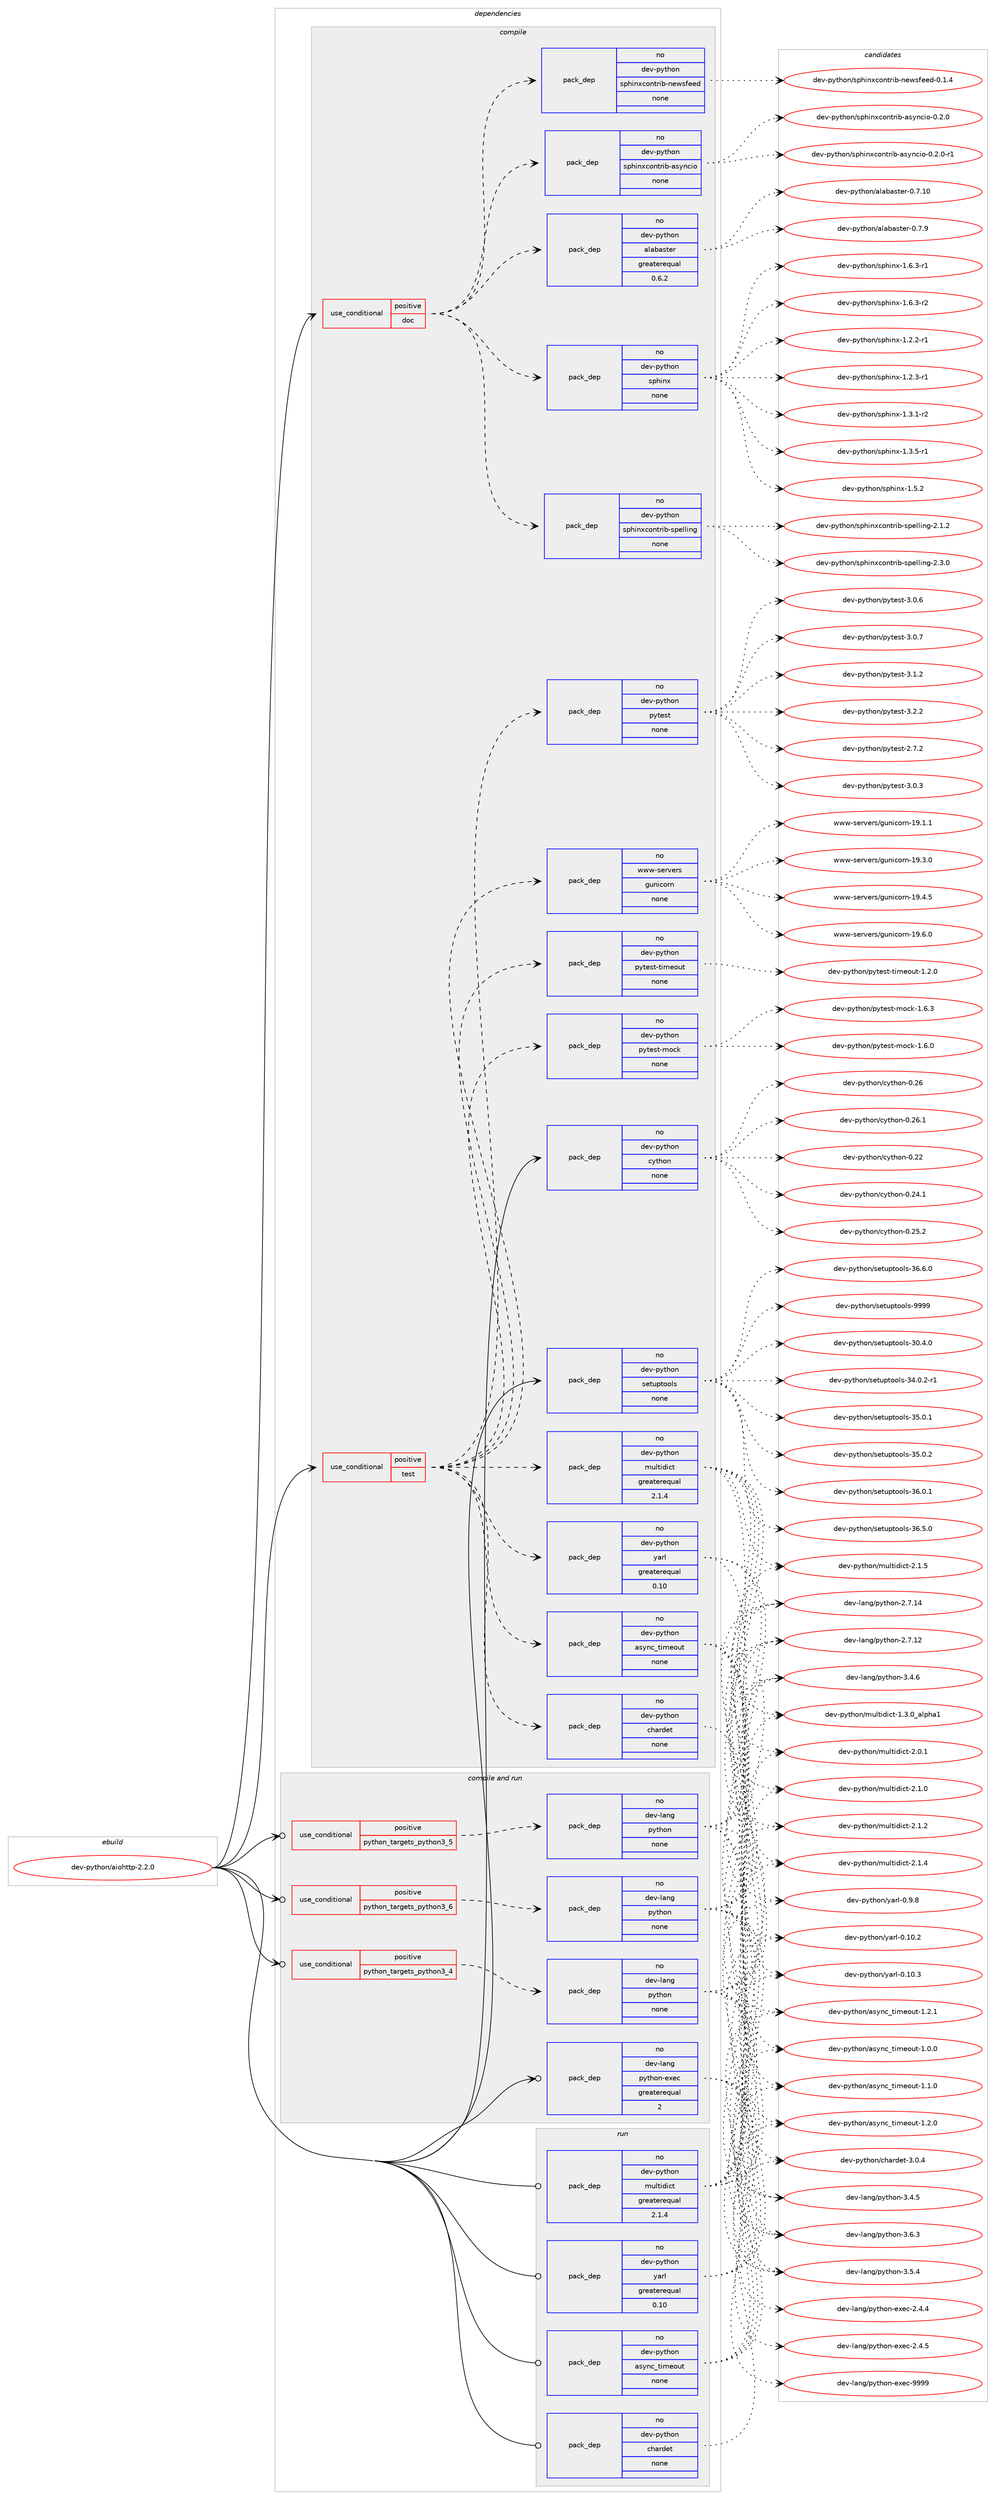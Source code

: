 digraph prolog {

# *************
# Graph options
# *************

newrank=true;
concentrate=true;
compound=true;
graph [rankdir=LR,fontname=Helvetica,fontsize=10,ranksep=1.5];#, ranksep=2.5, nodesep=0.2];
edge  [arrowhead=vee];
node  [fontname=Helvetica,fontsize=10];

# **********
# The ebuild
# **********

subgraph cluster_leftcol {
color=gray;
rank=same;
label=<<i>ebuild</i>>;
id [label="dev-python/aiohttp-2.2.0", color=red, width=4, href="../dev-python/aiohttp-2.2.0.svg"];
}

# ****************
# The dependencies
# ****************

subgraph cluster_midcol {
color=gray;
label=<<i>dependencies</i>>;
subgraph cluster_compile {
fillcolor="#eeeeee";
style=filled;
label=<<i>compile</i>>;
subgraph cond29267 {
dependency145878 [label=<<TABLE BORDER="0" CELLBORDER="1" CELLSPACING="0" CELLPADDING="4"><TR><TD ROWSPAN="3" CELLPADDING="10">use_conditional</TD></TR><TR><TD>positive</TD></TR><TR><TD>doc</TD></TR></TABLE>>, shape=none, color=red];
subgraph pack112794 {
dependency145879 [label=<<TABLE BORDER="0" CELLBORDER="1" CELLSPACING="0" CELLPADDING="4" WIDTH="220"><TR><TD ROWSPAN="6" CELLPADDING="30">pack_dep</TD></TR><TR><TD WIDTH="110">no</TD></TR><TR><TD>dev-python</TD></TR><TR><TD>alabaster</TD></TR><TR><TD>greaterequal</TD></TR><TR><TD>0.6.2</TD></TR></TABLE>>, shape=none, color=blue];
}
dependency145878:e -> dependency145879:w [weight=20,style="dashed",arrowhead="vee"];
subgraph pack112795 {
dependency145880 [label=<<TABLE BORDER="0" CELLBORDER="1" CELLSPACING="0" CELLPADDING="4" WIDTH="220"><TR><TD ROWSPAN="6" CELLPADDING="30">pack_dep</TD></TR><TR><TD WIDTH="110">no</TD></TR><TR><TD>dev-python</TD></TR><TR><TD>sphinxcontrib-asyncio</TD></TR><TR><TD>none</TD></TR><TR><TD></TD></TR></TABLE>>, shape=none, color=blue];
}
dependency145878:e -> dependency145880:w [weight=20,style="dashed",arrowhead="vee"];
subgraph pack112796 {
dependency145881 [label=<<TABLE BORDER="0" CELLBORDER="1" CELLSPACING="0" CELLPADDING="4" WIDTH="220"><TR><TD ROWSPAN="6" CELLPADDING="30">pack_dep</TD></TR><TR><TD WIDTH="110">no</TD></TR><TR><TD>dev-python</TD></TR><TR><TD>sphinxcontrib-newsfeed</TD></TR><TR><TD>none</TD></TR><TR><TD></TD></TR></TABLE>>, shape=none, color=blue];
}
dependency145878:e -> dependency145881:w [weight=20,style="dashed",arrowhead="vee"];
subgraph pack112797 {
dependency145882 [label=<<TABLE BORDER="0" CELLBORDER="1" CELLSPACING="0" CELLPADDING="4" WIDTH="220"><TR><TD ROWSPAN="6" CELLPADDING="30">pack_dep</TD></TR><TR><TD WIDTH="110">no</TD></TR><TR><TD>dev-python</TD></TR><TR><TD>sphinxcontrib-spelling</TD></TR><TR><TD>none</TD></TR><TR><TD></TD></TR></TABLE>>, shape=none, color=blue];
}
dependency145878:e -> dependency145882:w [weight=20,style="dashed",arrowhead="vee"];
subgraph pack112798 {
dependency145883 [label=<<TABLE BORDER="0" CELLBORDER="1" CELLSPACING="0" CELLPADDING="4" WIDTH="220"><TR><TD ROWSPAN="6" CELLPADDING="30">pack_dep</TD></TR><TR><TD WIDTH="110">no</TD></TR><TR><TD>dev-python</TD></TR><TR><TD>sphinx</TD></TR><TR><TD>none</TD></TR><TR><TD></TD></TR></TABLE>>, shape=none, color=blue];
}
dependency145878:e -> dependency145883:w [weight=20,style="dashed",arrowhead="vee"];
}
id:e -> dependency145878:w [weight=20,style="solid",arrowhead="vee"];
subgraph cond29268 {
dependency145884 [label=<<TABLE BORDER="0" CELLBORDER="1" CELLSPACING="0" CELLPADDING="4"><TR><TD ROWSPAN="3" CELLPADDING="10">use_conditional</TD></TR><TR><TD>positive</TD></TR><TR><TD>test</TD></TR></TABLE>>, shape=none, color=red];
subgraph pack112799 {
dependency145885 [label=<<TABLE BORDER="0" CELLBORDER="1" CELLSPACING="0" CELLPADDING="4" WIDTH="220"><TR><TD ROWSPAN="6" CELLPADDING="30">pack_dep</TD></TR><TR><TD WIDTH="110">no</TD></TR><TR><TD>dev-python</TD></TR><TR><TD>async_timeout</TD></TR><TR><TD>none</TD></TR><TR><TD></TD></TR></TABLE>>, shape=none, color=blue];
}
dependency145884:e -> dependency145885:w [weight=20,style="dashed",arrowhead="vee"];
subgraph pack112800 {
dependency145886 [label=<<TABLE BORDER="0" CELLBORDER="1" CELLSPACING="0" CELLPADDING="4" WIDTH="220"><TR><TD ROWSPAN="6" CELLPADDING="30">pack_dep</TD></TR><TR><TD WIDTH="110">no</TD></TR><TR><TD>dev-python</TD></TR><TR><TD>chardet</TD></TR><TR><TD>none</TD></TR><TR><TD></TD></TR></TABLE>>, shape=none, color=blue];
}
dependency145884:e -> dependency145886:w [weight=20,style="dashed",arrowhead="vee"];
subgraph pack112801 {
dependency145887 [label=<<TABLE BORDER="0" CELLBORDER="1" CELLSPACING="0" CELLPADDING="4" WIDTH="220"><TR><TD ROWSPAN="6" CELLPADDING="30">pack_dep</TD></TR><TR><TD WIDTH="110">no</TD></TR><TR><TD>dev-python</TD></TR><TR><TD>multidict</TD></TR><TR><TD>greaterequal</TD></TR><TR><TD>2.1.4</TD></TR></TABLE>>, shape=none, color=blue];
}
dependency145884:e -> dependency145887:w [weight=20,style="dashed",arrowhead="vee"];
subgraph pack112802 {
dependency145888 [label=<<TABLE BORDER="0" CELLBORDER="1" CELLSPACING="0" CELLPADDING="4" WIDTH="220"><TR><TD ROWSPAN="6" CELLPADDING="30">pack_dep</TD></TR><TR><TD WIDTH="110">no</TD></TR><TR><TD>dev-python</TD></TR><TR><TD>yarl</TD></TR><TR><TD>greaterequal</TD></TR><TR><TD>0.10</TD></TR></TABLE>>, shape=none, color=blue];
}
dependency145884:e -> dependency145888:w [weight=20,style="dashed",arrowhead="vee"];
subgraph pack112803 {
dependency145889 [label=<<TABLE BORDER="0" CELLBORDER="1" CELLSPACING="0" CELLPADDING="4" WIDTH="220"><TR><TD ROWSPAN="6" CELLPADDING="30">pack_dep</TD></TR><TR><TD WIDTH="110">no</TD></TR><TR><TD>dev-python</TD></TR><TR><TD>pytest</TD></TR><TR><TD>none</TD></TR><TR><TD></TD></TR></TABLE>>, shape=none, color=blue];
}
dependency145884:e -> dependency145889:w [weight=20,style="dashed",arrowhead="vee"];
subgraph pack112804 {
dependency145890 [label=<<TABLE BORDER="0" CELLBORDER="1" CELLSPACING="0" CELLPADDING="4" WIDTH="220"><TR><TD ROWSPAN="6" CELLPADDING="30">pack_dep</TD></TR><TR><TD WIDTH="110">no</TD></TR><TR><TD>dev-python</TD></TR><TR><TD>pytest-mock</TD></TR><TR><TD>none</TD></TR><TR><TD></TD></TR></TABLE>>, shape=none, color=blue];
}
dependency145884:e -> dependency145890:w [weight=20,style="dashed",arrowhead="vee"];
subgraph pack112805 {
dependency145891 [label=<<TABLE BORDER="0" CELLBORDER="1" CELLSPACING="0" CELLPADDING="4" WIDTH="220"><TR><TD ROWSPAN="6" CELLPADDING="30">pack_dep</TD></TR><TR><TD WIDTH="110">no</TD></TR><TR><TD>dev-python</TD></TR><TR><TD>pytest-timeout</TD></TR><TR><TD>none</TD></TR><TR><TD></TD></TR></TABLE>>, shape=none, color=blue];
}
dependency145884:e -> dependency145891:w [weight=20,style="dashed",arrowhead="vee"];
subgraph pack112806 {
dependency145892 [label=<<TABLE BORDER="0" CELLBORDER="1" CELLSPACING="0" CELLPADDING="4" WIDTH="220"><TR><TD ROWSPAN="6" CELLPADDING="30">pack_dep</TD></TR><TR><TD WIDTH="110">no</TD></TR><TR><TD>www-servers</TD></TR><TR><TD>gunicorn</TD></TR><TR><TD>none</TD></TR><TR><TD></TD></TR></TABLE>>, shape=none, color=blue];
}
dependency145884:e -> dependency145892:w [weight=20,style="dashed",arrowhead="vee"];
}
id:e -> dependency145884:w [weight=20,style="solid",arrowhead="vee"];
subgraph pack112807 {
dependency145893 [label=<<TABLE BORDER="0" CELLBORDER="1" CELLSPACING="0" CELLPADDING="4" WIDTH="220"><TR><TD ROWSPAN="6" CELLPADDING="30">pack_dep</TD></TR><TR><TD WIDTH="110">no</TD></TR><TR><TD>dev-python</TD></TR><TR><TD>cython</TD></TR><TR><TD>none</TD></TR><TR><TD></TD></TR></TABLE>>, shape=none, color=blue];
}
id:e -> dependency145893:w [weight=20,style="solid",arrowhead="vee"];
subgraph pack112808 {
dependency145894 [label=<<TABLE BORDER="0" CELLBORDER="1" CELLSPACING="0" CELLPADDING="4" WIDTH="220"><TR><TD ROWSPAN="6" CELLPADDING="30">pack_dep</TD></TR><TR><TD WIDTH="110">no</TD></TR><TR><TD>dev-python</TD></TR><TR><TD>setuptools</TD></TR><TR><TD>none</TD></TR><TR><TD></TD></TR></TABLE>>, shape=none, color=blue];
}
id:e -> dependency145894:w [weight=20,style="solid",arrowhead="vee"];
}
subgraph cluster_compileandrun {
fillcolor="#eeeeee";
style=filled;
label=<<i>compile and run</i>>;
subgraph cond29269 {
dependency145895 [label=<<TABLE BORDER="0" CELLBORDER="1" CELLSPACING="0" CELLPADDING="4"><TR><TD ROWSPAN="3" CELLPADDING="10">use_conditional</TD></TR><TR><TD>positive</TD></TR><TR><TD>python_targets_python3_4</TD></TR></TABLE>>, shape=none, color=red];
subgraph pack112809 {
dependency145896 [label=<<TABLE BORDER="0" CELLBORDER="1" CELLSPACING="0" CELLPADDING="4" WIDTH="220"><TR><TD ROWSPAN="6" CELLPADDING="30">pack_dep</TD></TR><TR><TD WIDTH="110">no</TD></TR><TR><TD>dev-lang</TD></TR><TR><TD>python</TD></TR><TR><TD>none</TD></TR><TR><TD></TD></TR></TABLE>>, shape=none, color=blue];
}
dependency145895:e -> dependency145896:w [weight=20,style="dashed",arrowhead="vee"];
}
id:e -> dependency145895:w [weight=20,style="solid",arrowhead="odotvee"];
subgraph cond29270 {
dependency145897 [label=<<TABLE BORDER="0" CELLBORDER="1" CELLSPACING="0" CELLPADDING="4"><TR><TD ROWSPAN="3" CELLPADDING="10">use_conditional</TD></TR><TR><TD>positive</TD></TR><TR><TD>python_targets_python3_5</TD></TR></TABLE>>, shape=none, color=red];
subgraph pack112810 {
dependency145898 [label=<<TABLE BORDER="0" CELLBORDER="1" CELLSPACING="0" CELLPADDING="4" WIDTH="220"><TR><TD ROWSPAN="6" CELLPADDING="30">pack_dep</TD></TR><TR><TD WIDTH="110">no</TD></TR><TR><TD>dev-lang</TD></TR><TR><TD>python</TD></TR><TR><TD>none</TD></TR><TR><TD></TD></TR></TABLE>>, shape=none, color=blue];
}
dependency145897:e -> dependency145898:w [weight=20,style="dashed",arrowhead="vee"];
}
id:e -> dependency145897:w [weight=20,style="solid",arrowhead="odotvee"];
subgraph cond29271 {
dependency145899 [label=<<TABLE BORDER="0" CELLBORDER="1" CELLSPACING="0" CELLPADDING="4"><TR><TD ROWSPAN="3" CELLPADDING="10">use_conditional</TD></TR><TR><TD>positive</TD></TR><TR><TD>python_targets_python3_6</TD></TR></TABLE>>, shape=none, color=red];
subgraph pack112811 {
dependency145900 [label=<<TABLE BORDER="0" CELLBORDER="1" CELLSPACING="0" CELLPADDING="4" WIDTH="220"><TR><TD ROWSPAN="6" CELLPADDING="30">pack_dep</TD></TR><TR><TD WIDTH="110">no</TD></TR><TR><TD>dev-lang</TD></TR><TR><TD>python</TD></TR><TR><TD>none</TD></TR><TR><TD></TD></TR></TABLE>>, shape=none, color=blue];
}
dependency145899:e -> dependency145900:w [weight=20,style="dashed",arrowhead="vee"];
}
id:e -> dependency145899:w [weight=20,style="solid",arrowhead="odotvee"];
subgraph pack112812 {
dependency145901 [label=<<TABLE BORDER="0" CELLBORDER="1" CELLSPACING="0" CELLPADDING="4" WIDTH="220"><TR><TD ROWSPAN="6" CELLPADDING="30">pack_dep</TD></TR><TR><TD WIDTH="110">no</TD></TR><TR><TD>dev-lang</TD></TR><TR><TD>python-exec</TD></TR><TR><TD>greaterequal</TD></TR><TR><TD>2</TD></TR></TABLE>>, shape=none, color=blue];
}
id:e -> dependency145901:w [weight=20,style="solid",arrowhead="odotvee"];
}
subgraph cluster_run {
fillcolor="#eeeeee";
style=filled;
label=<<i>run</i>>;
subgraph pack112813 {
dependency145902 [label=<<TABLE BORDER="0" CELLBORDER="1" CELLSPACING="0" CELLPADDING="4" WIDTH="220"><TR><TD ROWSPAN="6" CELLPADDING="30">pack_dep</TD></TR><TR><TD WIDTH="110">no</TD></TR><TR><TD>dev-python</TD></TR><TR><TD>async_timeout</TD></TR><TR><TD>none</TD></TR><TR><TD></TD></TR></TABLE>>, shape=none, color=blue];
}
id:e -> dependency145902:w [weight=20,style="solid",arrowhead="odot"];
subgraph pack112814 {
dependency145903 [label=<<TABLE BORDER="0" CELLBORDER="1" CELLSPACING="0" CELLPADDING="4" WIDTH="220"><TR><TD ROWSPAN="6" CELLPADDING="30">pack_dep</TD></TR><TR><TD WIDTH="110">no</TD></TR><TR><TD>dev-python</TD></TR><TR><TD>chardet</TD></TR><TR><TD>none</TD></TR><TR><TD></TD></TR></TABLE>>, shape=none, color=blue];
}
id:e -> dependency145903:w [weight=20,style="solid",arrowhead="odot"];
subgraph pack112815 {
dependency145904 [label=<<TABLE BORDER="0" CELLBORDER="1" CELLSPACING="0" CELLPADDING="4" WIDTH="220"><TR><TD ROWSPAN="6" CELLPADDING="30">pack_dep</TD></TR><TR><TD WIDTH="110">no</TD></TR><TR><TD>dev-python</TD></TR><TR><TD>multidict</TD></TR><TR><TD>greaterequal</TD></TR><TR><TD>2.1.4</TD></TR></TABLE>>, shape=none, color=blue];
}
id:e -> dependency145904:w [weight=20,style="solid",arrowhead="odot"];
subgraph pack112816 {
dependency145905 [label=<<TABLE BORDER="0" CELLBORDER="1" CELLSPACING="0" CELLPADDING="4" WIDTH="220"><TR><TD ROWSPAN="6" CELLPADDING="30">pack_dep</TD></TR><TR><TD WIDTH="110">no</TD></TR><TR><TD>dev-python</TD></TR><TR><TD>yarl</TD></TR><TR><TD>greaterequal</TD></TR><TR><TD>0.10</TD></TR></TABLE>>, shape=none, color=blue];
}
id:e -> dependency145905:w [weight=20,style="solid",arrowhead="odot"];
}
}

# **************
# The candidates
# **************

subgraph cluster_choices {
rank=same;
color=gray;
label=<<i>candidates</i>>;

subgraph choice112794 {
color=black;
nodesep=1;
choice10010111845112121116104111110479710897989711511610111445484655464948 [label="dev-python/alabaster-0.7.10", color=red, width=4,href="../dev-python/alabaster-0.7.10.svg"];
choice100101118451121211161041111104797108979897115116101114454846554657 [label="dev-python/alabaster-0.7.9", color=red, width=4,href="../dev-python/alabaster-0.7.9.svg"];
dependency145879:e -> choice10010111845112121116104111110479710897989711511610111445484655464948:w [style=dotted,weight="100"];
dependency145879:e -> choice100101118451121211161041111104797108979897115116101114454846554657:w [style=dotted,weight="100"];
}
subgraph choice112795 {
color=black;
nodesep=1;
choice10010111845112121116104111110471151121041051101209911111011611410598459711512111099105111454846504648 [label="dev-python/sphinxcontrib-asyncio-0.2.0", color=red, width=4,href="../dev-python/sphinxcontrib-asyncio-0.2.0.svg"];
choice100101118451121211161041111104711511210410511012099111110116114105984597115121110991051114548465046484511449 [label="dev-python/sphinxcontrib-asyncio-0.2.0-r1", color=red, width=4,href="../dev-python/sphinxcontrib-asyncio-0.2.0-r1.svg"];
dependency145880:e -> choice10010111845112121116104111110471151121041051101209911111011611410598459711512111099105111454846504648:w [style=dotted,weight="100"];
dependency145880:e -> choice100101118451121211161041111104711511210410511012099111110116114105984597115121110991051114548465046484511449:w [style=dotted,weight="100"];
}
subgraph choice112796 {
color=black;
nodesep=1;
choice1001011184511212111610411111047115112104105110120991111101161141059845110101119115102101101100454846494652 [label="dev-python/sphinxcontrib-newsfeed-0.1.4", color=red, width=4,href="../dev-python/sphinxcontrib-newsfeed-0.1.4.svg"];
dependency145881:e -> choice1001011184511212111610411111047115112104105110120991111101161141059845110101119115102101101100454846494652:w [style=dotted,weight="100"];
}
subgraph choice112797 {
color=black;
nodesep=1;
choice1001011184511212111610411111047115112104105110120991111101161141059845115112101108108105110103455046494650 [label="dev-python/sphinxcontrib-spelling-2.1.2", color=red, width=4,href="../dev-python/sphinxcontrib-spelling-2.1.2.svg"];
choice1001011184511212111610411111047115112104105110120991111101161141059845115112101108108105110103455046514648 [label="dev-python/sphinxcontrib-spelling-2.3.0", color=red, width=4,href="../dev-python/sphinxcontrib-spelling-2.3.0.svg"];
dependency145882:e -> choice1001011184511212111610411111047115112104105110120991111101161141059845115112101108108105110103455046494650:w [style=dotted,weight="100"];
dependency145882:e -> choice1001011184511212111610411111047115112104105110120991111101161141059845115112101108108105110103455046514648:w [style=dotted,weight="100"];
}
subgraph choice112798 {
color=black;
nodesep=1;
choice10010111845112121116104111110471151121041051101204549465046504511449 [label="dev-python/sphinx-1.2.2-r1", color=red, width=4,href="../dev-python/sphinx-1.2.2-r1.svg"];
choice10010111845112121116104111110471151121041051101204549465046514511449 [label="dev-python/sphinx-1.2.3-r1", color=red, width=4,href="../dev-python/sphinx-1.2.3-r1.svg"];
choice10010111845112121116104111110471151121041051101204549465146494511450 [label="dev-python/sphinx-1.3.1-r2", color=red, width=4,href="../dev-python/sphinx-1.3.1-r2.svg"];
choice10010111845112121116104111110471151121041051101204549465146534511449 [label="dev-python/sphinx-1.3.5-r1", color=red, width=4,href="../dev-python/sphinx-1.3.5-r1.svg"];
choice1001011184511212111610411111047115112104105110120454946534650 [label="dev-python/sphinx-1.5.2", color=red, width=4,href="../dev-python/sphinx-1.5.2.svg"];
choice10010111845112121116104111110471151121041051101204549465446514511449 [label="dev-python/sphinx-1.6.3-r1", color=red, width=4,href="../dev-python/sphinx-1.6.3-r1.svg"];
choice10010111845112121116104111110471151121041051101204549465446514511450 [label="dev-python/sphinx-1.6.3-r2", color=red, width=4,href="../dev-python/sphinx-1.6.3-r2.svg"];
dependency145883:e -> choice10010111845112121116104111110471151121041051101204549465046504511449:w [style=dotted,weight="100"];
dependency145883:e -> choice10010111845112121116104111110471151121041051101204549465046514511449:w [style=dotted,weight="100"];
dependency145883:e -> choice10010111845112121116104111110471151121041051101204549465146494511450:w [style=dotted,weight="100"];
dependency145883:e -> choice10010111845112121116104111110471151121041051101204549465146534511449:w [style=dotted,weight="100"];
dependency145883:e -> choice1001011184511212111610411111047115112104105110120454946534650:w [style=dotted,weight="100"];
dependency145883:e -> choice10010111845112121116104111110471151121041051101204549465446514511449:w [style=dotted,weight="100"];
dependency145883:e -> choice10010111845112121116104111110471151121041051101204549465446514511450:w [style=dotted,weight="100"];
}
subgraph choice112799 {
color=black;
nodesep=1;
choice1001011184511212111610411111047971151211109995116105109101111117116454946484648 [label="dev-python/async_timeout-1.0.0", color=red, width=4,href="../dev-python/async_timeout-1.0.0.svg"];
choice1001011184511212111610411111047971151211109995116105109101111117116454946494648 [label="dev-python/async_timeout-1.1.0", color=red, width=4,href="../dev-python/async_timeout-1.1.0.svg"];
choice1001011184511212111610411111047971151211109995116105109101111117116454946504648 [label="dev-python/async_timeout-1.2.0", color=red, width=4,href="../dev-python/async_timeout-1.2.0.svg"];
choice1001011184511212111610411111047971151211109995116105109101111117116454946504649 [label="dev-python/async_timeout-1.2.1", color=red, width=4,href="../dev-python/async_timeout-1.2.1.svg"];
dependency145885:e -> choice1001011184511212111610411111047971151211109995116105109101111117116454946484648:w [style=dotted,weight="100"];
dependency145885:e -> choice1001011184511212111610411111047971151211109995116105109101111117116454946494648:w [style=dotted,weight="100"];
dependency145885:e -> choice1001011184511212111610411111047971151211109995116105109101111117116454946504648:w [style=dotted,weight="100"];
dependency145885:e -> choice1001011184511212111610411111047971151211109995116105109101111117116454946504649:w [style=dotted,weight="100"];
}
subgraph choice112800 {
color=black;
nodesep=1;
choice10010111845112121116104111110479910497114100101116455146484652 [label="dev-python/chardet-3.0.4", color=red, width=4,href="../dev-python/chardet-3.0.4.svg"];
dependency145886:e -> choice10010111845112121116104111110479910497114100101116455146484652:w [style=dotted,weight="100"];
}
subgraph choice112801 {
color=black;
nodesep=1;
choice10010111845112121116104111110471091171081161051001059911645494651464895971081121049749 [label="dev-python/multidict-1.3.0_alpha1", color=red, width=4,href="../dev-python/multidict-1.3.0_alpha1.svg"];
choice100101118451121211161041111104710911710811610510010599116455046484649 [label="dev-python/multidict-2.0.1", color=red, width=4,href="../dev-python/multidict-2.0.1.svg"];
choice100101118451121211161041111104710911710811610510010599116455046494648 [label="dev-python/multidict-2.1.0", color=red, width=4,href="../dev-python/multidict-2.1.0.svg"];
choice100101118451121211161041111104710911710811610510010599116455046494650 [label="dev-python/multidict-2.1.2", color=red, width=4,href="../dev-python/multidict-2.1.2.svg"];
choice100101118451121211161041111104710911710811610510010599116455046494652 [label="dev-python/multidict-2.1.4", color=red, width=4,href="../dev-python/multidict-2.1.4.svg"];
choice100101118451121211161041111104710911710811610510010599116455046494653 [label="dev-python/multidict-2.1.5", color=red, width=4,href="../dev-python/multidict-2.1.5.svg"];
dependency145887:e -> choice10010111845112121116104111110471091171081161051001059911645494651464895971081121049749:w [style=dotted,weight="100"];
dependency145887:e -> choice100101118451121211161041111104710911710811610510010599116455046484649:w [style=dotted,weight="100"];
dependency145887:e -> choice100101118451121211161041111104710911710811610510010599116455046494648:w [style=dotted,weight="100"];
dependency145887:e -> choice100101118451121211161041111104710911710811610510010599116455046494650:w [style=dotted,weight="100"];
dependency145887:e -> choice100101118451121211161041111104710911710811610510010599116455046494652:w [style=dotted,weight="100"];
dependency145887:e -> choice100101118451121211161041111104710911710811610510010599116455046494653:w [style=dotted,weight="100"];
}
subgraph choice112802 {
color=black;
nodesep=1;
choice10010111845112121116104111110471219711410845484649484650 [label="dev-python/yarl-0.10.2", color=red, width=4,href="../dev-python/yarl-0.10.2.svg"];
choice10010111845112121116104111110471219711410845484649484651 [label="dev-python/yarl-0.10.3", color=red, width=4,href="../dev-python/yarl-0.10.3.svg"];
choice100101118451121211161041111104712197114108454846574656 [label="dev-python/yarl-0.9.8", color=red, width=4,href="../dev-python/yarl-0.9.8.svg"];
dependency145888:e -> choice10010111845112121116104111110471219711410845484649484650:w [style=dotted,weight="100"];
dependency145888:e -> choice10010111845112121116104111110471219711410845484649484651:w [style=dotted,weight="100"];
dependency145888:e -> choice100101118451121211161041111104712197114108454846574656:w [style=dotted,weight="100"];
}
subgraph choice112803 {
color=black;
nodesep=1;
choice1001011184511212111610411111047112121116101115116455046554650 [label="dev-python/pytest-2.7.2", color=red, width=4,href="../dev-python/pytest-2.7.2.svg"];
choice1001011184511212111610411111047112121116101115116455146484651 [label="dev-python/pytest-3.0.3", color=red, width=4,href="../dev-python/pytest-3.0.3.svg"];
choice1001011184511212111610411111047112121116101115116455146484654 [label="dev-python/pytest-3.0.6", color=red, width=4,href="../dev-python/pytest-3.0.6.svg"];
choice1001011184511212111610411111047112121116101115116455146484655 [label="dev-python/pytest-3.0.7", color=red, width=4,href="../dev-python/pytest-3.0.7.svg"];
choice1001011184511212111610411111047112121116101115116455146494650 [label="dev-python/pytest-3.1.2", color=red, width=4,href="../dev-python/pytest-3.1.2.svg"];
choice1001011184511212111610411111047112121116101115116455146504650 [label="dev-python/pytest-3.2.2", color=red, width=4,href="../dev-python/pytest-3.2.2.svg"];
dependency145889:e -> choice1001011184511212111610411111047112121116101115116455046554650:w [style=dotted,weight="100"];
dependency145889:e -> choice1001011184511212111610411111047112121116101115116455146484651:w [style=dotted,weight="100"];
dependency145889:e -> choice1001011184511212111610411111047112121116101115116455146484654:w [style=dotted,weight="100"];
dependency145889:e -> choice1001011184511212111610411111047112121116101115116455146484655:w [style=dotted,weight="100"];
dependency145889:e -> choice1001011184511212111610411111047112121116101115116455146494650:w [style=dotted,weight="100"];
dependency145889:e -> choice1001011184511212111610411111047112121116101115116455146504650:w [style=dotted,weight="100"];
}
subgraph choice112804 {
color=black;
nodesep=1;
choice10010111845112121116104111110471121211161011151164510911199107454946544648 [label="dev-python/pytest-mock-1.6.0", color=red, width=4,href="../dev-python/pytest-mock-1.6.0.svg"];
choice10010111845112121116104111110471121211161011151164510911199107454946544651 [label="dev-python/pytest-mock-1.6.3", color=red, width=4,href="../dev-python/pytest-mock-1.6.3.svg"];
dependency145890:e -> choice10010111845112121116104111110471121211161011151164510911199107454946544648:w [style=dotted,weight="100"];
dependency145890:e -> choice10010111845112121116104111110471121211161011151164510911199107454946544651:w [style=dotted,weight="100"];
}
subgraph choice112805 {
color=black;
nodesep=1;
choice100101118451121211161041111104711212111610111511645116105109101111117116454946504648 [label="dev-python/pytest-timeout-1.2.0", color=red, width=4,href="../dev-python/pytest-timeout-1.2.0.svg"];
dependency145891:e -> choice100101118451121211161041111104711212111610111511645116105109101111117116454946504648:w [style=dotted,weight="100"];
}
subgraph choice112806 {
color=black;
nodesep=1;
choice11911911945115101114118101114115471031171101059911111411045495746494649 [label="www-servers/gunicorn-19.1.1", color=red, width=4,href="../www-servers/gunicorn-19.1.1.svg"];
choice11911911945115101114118101114115471031171101059911111411045495746514648 [label="www-servers/gunicorn-19.3.0", color=red, width=4,href="../www-servers/gunicorn-19.3.0.svg"];
choice11911911945115101114118101114115471031171101059911111411045495746524653 [label="www-servers/gunicorn-19.4.5", color=red, width=4,href="../www-servers/gunicorn-19.4.5.svg"];
choice11911911945115101114118101114115471031171101059911111411045495746544648 [label="www-servers/gunicorn-19.6.0", color=red, width=4,href="../www-servers/gunicorn-19.6.0.svg"];
dependency145892:e -> choice11911911945115101114118101114115471031171101059911111411045495746494649:w [style=dotted,weight="100"];
dependency145892:e -> choice11911911945115101114118101114115471031171101059911111411045495746514648:w [style=dotted,weight="100"];
dependency145892:e -> choice11911911945115101114118101114115471031171101059911111411045495746524653:w [style=dotted,weight="100"];
dependency145892:e -> choice11911911945115101114118101114115471031171101059911111411045495746544648:w [style=dotted,weight="100"];
}
subgraph choice112807 {
color=black;
nodesep=1;
choice1001011184511212111610411111047991211161041111104548465050 [label="dev-python/cython-0.22", color=red, width=4,href="../dev-python/cython-0.22.svg"];
choice10010111845112121116104111110479912111610411111045484650524649 [label="dev-python/cython-0.24.1", color=red, width=4,href="../dev-python/cython-0.24.1.svg"];
choice10010111845112121116104111110479912111610411111045484650534650 [label="dev-python/cython-0.25.2", color=red, width=4,href="../dev-python/cython-0.25.2.svg"];
choice1001011184511212111610411111047991211161041111104548465054 [label="dev-python/cython-0.26", color=red, width=4,href="../dev-python/cython-0.26.svg"];
choice10010111845112121116104111110479912111610411111045484650544649 [label="dev-python/cython-0.26.1", color=red, width=4,href="../dev-python/cython-0.26.1.svg"];
dependency145893:e -> choice1001011184511212111610411111047991211161041111104548465050:w [style=dotted,weight="100"];
dependency145893:e -> choice10010111845112121116104111110479912111610411111045484650524649:w [style=dotted,weight="100"];
dependency145893:e -> choice10010111845112121116104111110479912111610411111045484650534650:w [style=dotted,weight="100"];
dependency145893:e -> choice1001011184511212111610411111047991211161041111104548465054:w [style=dotted,weight="100"];
dependency145893:e -> choice10010111845112121116104111110479912111610411111045484650544649:w [style=dotted,weight="100"];
}
subgraph choice112808 {
color=black;
nodesep=1;
choice100101118451121211161041111104711510111611711211611111110811545514846524648 [label="dev-python/setuptools-30.4.0", color=red, width=4,href="../dev-python/setuptools-30.4.0.svg"];
choice1001011184511212111610411111047115101116117112116111111108115455152464846504511449 [label="dev-python/setuptools-34.0.2-r1", color=red, width=4,href="../dev-python/setuptools-34.0.2-r1.svg"];
choice100101118451121211161041111104711510111611711211611111110811545515346484649 [label="dev-python/setuptools-35.0.1", color=red, width=4,href="../dev-python/setuptools-35.0.1.svg"];
choice100101118451121211161041111104711510111611711211611111110811545515346484650 [label="dev-python/setuptools-35.0.2", color=red, width=4,href="../dev-python/setuptools-35.0.2.svg"];
choice100101118451121211161041111104711510111611711211611111110811545515446484649 [label="dev-python/setuptools-36.0.1", color=red, width=4,href="../dev-python/setuptools-36.0.1.svg"];
choice100101118451121211161041111104711510111611711211611111110811545515446534648 [label="dev-python/setuptools-36.5.0", color=red, width=4,href="../dev-python/setuptools-36.5.0.svg"];
choice100101118451121211161041111104711510111611711211611111110811545515446544648 [label="dev-python/setuptools-36.6.0", color=red, width=4,href="../dev-python/setuptools-36.6.0.svg"];
choice10010111845112121116104111110471151011161171121161111111081154557575757 [label="dev-python/setuptools-9999", color=red, width=4,href="../dev-python/setuptools-9999.svg"];
dependency145894:e -> choice100101118451121211161041111104711510111611711211611111110811545514846524648:w [style=dotted,weight="100"];
dependency145894:e -> choice1001011184511212111610411111047115101116117112116111111108115455152464846504511449:w [style=dotted,weight="100"];
dependency145894:e -> choice100101118451121211161041111104711510111611711211611111110811545515346484649:w [style=dotted,weight="100"];
dependency145894:e -> choice100101118451121211161041111104711510111611711211611111110811545515346484650:w [style=dotted,weight="100"];
dependency145894:e -> choice100101118451121211161041111104711510111611711211611111110811545515446484649:w [style=dotted,weight="100"];
dependency145894:e -> choice100101118451121211161041111104711510111611711211611111110811545515446534648:w [style=dotted,weight="100"];
dependency145894:e -> choice100101118451121211161041111104711510111611711211611111110811545515446544648:w [style=dotted,weight="100"];
dependency145894:e -> choice10010111845112121116104111110471151011161171121161111111081154557575757:w [style=dotted,weight="100"];
}
subgraph choice112809 {
color=black;
nodesep=1;
choice10010111845108971101034711212111610411111045504655464950 [label="dev-lang/python-2.7.12", color=red, width=4,href="../dev-lang/python-2.7.12.svg"];
choice10010111845108971101034711212111610411111045504655464952 [label="dev-lang/python-2.7.14", color=red, width=4,href="../dev-lang/python-2.7.14.svg"];
choice100101118451089711010347112121116104111110455146524653 [label="dev-lang/python-3.4.5", color=red, width=4,href="../dev-lang/python-3.4.5.svg"];
choice100101118451089711010347112121116104111110455146524654 [label="dev-lang/python-3.4.6", color=red, width=4,href="../dev-lang/python-3.4.6.svg"];
choice100101118451089711010347112121116104111110455146534652 [label="dev-lang/python-3.5.4", color=red, width=4,href="../dev-lang/python-3.5.4.svg"];
choice100101118451089711010347112121116104111110455146544651 [label="dev-lang/python-3.6.3", color=red, width=4,href="../dev-lang/python-3.6.3.svg"];
dependency145896:e -> choice10010111845108971101034711212111610411111045504655464950:w [style=dotted,weight="100"];
dependency145896:e -> choice10010111845108971101034711212111610411111045504655464952:w [style=dotted,weight="100"];
dependency145896:e -> choice100101118451089711010347112121116104111110455146524653:w [style=dotted,weight="100"];
dependency145896:e -> choice100101118451089711010347112121116104111110455146524654:w [style=dotted,weight="100"];
dependency145896:e -> choice100101118451089711010347112121116104111110455146534652:w [style=dotted,weight="100"];
dependency145896:e -> choice100101118451089711010347112121116104111110455146544651:w [style=dotted,weight="100"];
}
subgraph choice112810 {
color=black;
nodesep=1;
choice10010111845108971101034711212111610411111045504655464950 [label="dev-lang/python-2.7.12", color=red, width=4,href="../dev-lang/python-2.7.12.svg"];
choice10010111845108971101034711212111610411111045504655464952 [label="dev-lang/python-2.7.14", color=red, width=4,href="../dev-lang/python-2.7.14.svg"];
choice100101118451089711010347112121116104111110455146524653 [label="dev-lang/python-3.4.5", color=red, width=4,href="../dev-lang/python-3.4.5.svg"];
choice100101118451089711010347112121116104111110455146524654 [label="dev-lang/python-3.4.6", color=red, width=4,href="../dev-lang/python-3.4.6.svg"];
choice100101118451089711010347112121116104111110455146534652 [label="dev-lang/python-3.5.4", color=red, width=4,href="../dev-lang/python-3.5.4.svg"];
choice100101118451089711010347112121116104111110455146544651 [label="dev-lang/python-3.6.3", color=red, width=4,href="../dev-lang/python-3.6.3.svg"];
dependency145898:e -> choice10010111845108971101034711212111610411111045504655464950:w [style=dotted,weight="100"];
dependency145898:e -> choice10010111845108971101034711212111610411111045504655464952:w [style=dotted,weight="100"];
dependency145898:e -> choice100101118451089711010347112121116104111110455146524653:w [style=dotted,weight="100"];
dependency145898:e -> choice100101118451089711010347112121116104111110455146524654:w [style=dotted,weight="100"];
dependency145898:e -> choice100101118451089711010347112121116104111110455146534652:w [style=dotted,weight="100"];
dependency145898:e -> choice100101118451089711010347112121116104111110455146544651:w [style=dotted,weight="100"];
}
subgraph choice112811 {
color=black;
nodesep=1;
choice10010111845108971101034711212111610411111045504655464950 [label="dev-lang/python-2.7.12", color=red, width=4,href="../dev-lang/python-2.7.12.svg"];
choice10010111845108971101034711212111610411111045504655464952 [label="dev-lang/python-2.7.14", color=red, width=4,href="../dev-lang/python-2.7.14.svg"];
choice100101118451089711010347112121116104111110455146524653 [label="dev-lang/python-3.4.5", color=red, width=4,href="../dev-lang/python-3.4.5.svg"];
choice100101118451089711010347112121116104111110455146524654 [label="dev-lang/python-3.4.6", color=red, width=4,href="../dev-lang/python-3.4.6.svg"];
choice100101118451089711010347112121116104111110455146534652 [label="dev-lang/python-3.5.4", color=red, width=4,href="../dev-lang/python-3.5.4.svg"];
choice100101118451089711010347112121116104111110455146544651 [label="dev-lang/python-3.6.3", color=red, width=4,href="../dev-lang/python-3.6.3.svg"];
dependency145900:e -> choice10010111845108971101034711212111610411111045504655464950:w [style=dotted,weight="100"];
dependency145900:e -> choice10010111845108971101034711212111610411111045504655464952:w [style=dotted,weight="100"];
dependency145900:e -> choice100101118451089711010347112121116104111110455146524653:w [style=dotted,weight="100"];
dependency145900:e -> choice100101118451089711010347112121116104111110455146524654:w [style=dotted,weight="100"];
dependency145900:e -> choice100101118451089711010347112121116104111110455146534652:w [style=dotted,weight="100"];
dependency145900:e -> choice100101118451089711010347112121116104111110455146544651:w [style=dotted,weight="100"];
}
subgraph choice112812 {
color=black;
nodesep=1;
choice1001011184510897110103471121211161041111104510112010199455046524652 [label="dev-lang/python-exec-2.4.4", color=red, width=4,href="../dev-lang/python-exec-2.4.4.svg"];
choice1001011184510897110103471121211161041111104510112010199455046524653 [label="dev-lang/python-exec-2.4.5", color=red, width=4,href="../dev-lang/python-exec-2.4.5.svg"];
choice10010111845108971101034711212111610411111045101120101994557575757 [label="dev-lang/python-exec-9999", color=red, width=4,href="../dev-lang/python-exec-9999.svg"];
dependency145901:e -> choice1001011184510897110103471121211161041111104510112010199455046524652:w [style=dotted,weight="100"];
dependency145901:e -> choice1001011184510897110103471121211161041111104510112010199455046524653:w [style=dotted,weight="100"];
dependency145901:e -> choice10010111845108971101034711212111610411111045101120101994557575757:w [style=dotted,weight="100"];
}
subgraph choice112813 {
color=black;
nodesep=1;
choice1001011184511212111610411111047971151211109995116105109101111117116454946484648 [label="dev-python/async_timeout-1.0.0", color=red, width=4,href="../dev-python/async_timeout-1.0.0.svg"];
choice1001011184511212111610411111047971151211109995116105109101111117116454946494648 [label="dev-python/async_timeout-1.1.0", color=red, width=4,href="../dev-python/async_timeout-1.1.0.svg"];
choice1001011184511212111610411111047971151211109995116105109101111117116454946504648 [label="dev-python/async_timeout-1.2.0", color=red, width=4,href="../dev-python/async_timeout-1.2.0.svg"];
choice1001011184511212111610411111047971151211109995116105109101111117116454946504649 [label="dev-python/async_timeout-1.2.1", color=red, width=4,href="../dev-python/async_timeout-1.2.1.svg"];
dependency145902:e -> choice1001011184511212111610411111047971151211109995116105109101111117116454946484648:w [style=dotted,weight="100"];
dependency145902:e -> choice1001011184511212111610411111047971151211109995116105109101111117116454946494648:w [style=dotted,weight="100"];
dependency145902:e -> choice1001011184511212111610411111047971151211109995116105109101111117116454946504648:w [style=dotted,weight="100"];
dependency145902:e -> choice1001011184511212111610411111047971151211109995116105109101111117116454946504649:w [style=dotted,weight="100"];
}
subgraph choice112814 {
color=black;
nodesep=1;
choice10010111845112121116104111110479910497114100101116455146484652 [label="dev-python/chardet-3.0.4", color=red, width=4,href="../dev-python/chardet-3.0.4.svg"];
dependency145903:e -> choice10010111845112121116104111110479910497114100101116455146484652:w [style=dotted,weight="100"];
}
subgraph choice112815 {
color=black;
nodesep=1;
choice10010111845112121116104111110471091171081161051001059911645494651464895971081121049749 [label="dev-python/multidict-1.3.0_alpha1", color=red, width=4,href="../dev-python/multidict-1.3.0_alpha1.svg"];
choice100101118451121211161041111104710911710811610510010599116455046484649 [label="dev-python/multidict-2.0.1", color=red, width=4,href="../dev-python/multidict-2.0.1.svg"];
choice100101118451121211161041111104710911710811610510010599116455046494648 [label="dev-python/multidict-2.1.0", color=red, width=4,href="../dev-python/multidict-2.1.0.svg"];
choice100101118451121211161041111104710911710811610510010599116455046494650 [label="dev-python/multidict-2.1.2", color=red, width=4,href="../dev-python/multidict-2.1.2.svg"];
choice100101118451121211161041111104710911710811610510010599116455046494652 [label="dev-python/multidict-2.1.4", color=red, width=4,href="../dev-python/multidict-2.1.4.svg"];
choice100101118451121211161041111104710911710811610510010599116455046494653 [label="dev-python/multidict-2.1.5", color=red, width=4,href="../dev-python/multidict-2.1.5.svg"];
dependency145904:e -> choice10010111845112121116104111110471091171081161051001059911645494651464895971081121049749:w [style=dotted,weight="100"];
dependency145904:e -> choice100101118451121211161041111104710911710811610510010599116455046484649:w [style=dotted,weight="100"];
dependency145904:e -> choice100101118451121211161041111104710911710811610510010599116455046494648:w [style=dotted,weight="100"];
dependency145904:e -> choice100101118451121211161041111104710911710811610510010599116455046494650:w [style=dotted,weight="100"];
dependency145904:e -> choice100101118451121211161041111104710911710811610510010599116455046494652:w [style=dotted,weight="100"];
dependency145904:e -> choice100101118451121211161041111104710911710811610510010599116455046494653:w [style=dotted,weight="100"];
}
subgraph choice112816 {
color=black;
nodesep=1;
choice10010111845112121116104111110471219711410845484649484650 [label="dev-python/yarl-0.10.2", color=red, width=4,href="../dev-python/yarl-0.10.2.svg"];
choice10010111845112121116104111110471219711410845484649484651 [label="dev-python/yarl-0.10.3", color=red, width=4,href="../dev-python/yarl-0.10.3.svg"];
choice100101118451121211161041111104712197114108454846574656 [label="dev-python/yarl-0.9.8", color=red, width=4,href="../dev-python/yarl-0.9.8.svg"];
dependency145905:e -> choice10010111845112121116104111110471219711410845484649484650:w [style=dotted,weight="100"];
dependency145905:e -> choice10010111845112121116104111110471219711410845484649484651:w [style=dotted,weight="100"];
dependency145905:e -> choice100101118451121211161041111104712197114108454846574656:w [style=dotted,weight="100"];
}
}

}
